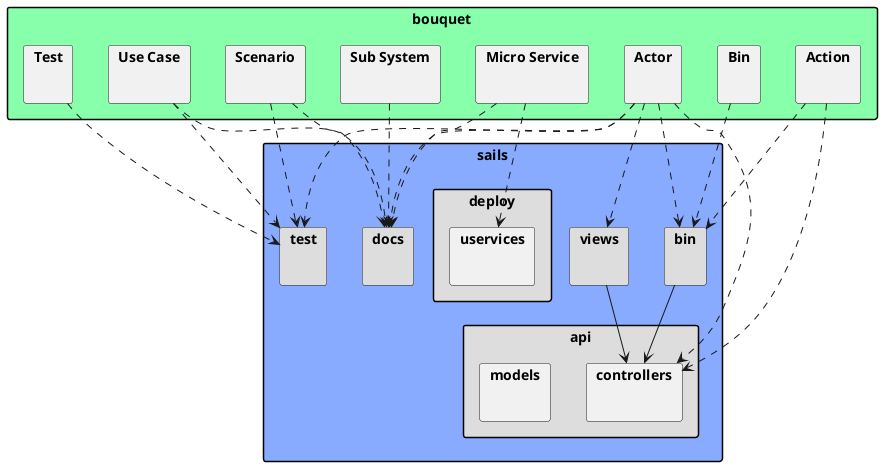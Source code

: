 @startuml

skinparam packageStyle rect

package bouquet #88ffaa {
    package "Action" { }
    package "Actor" { }
    package "Bin" { }
    package "Micro Service" { }
    package "Scenario" { }
    package "Sub System" { }
    package "Test" { }
    package "Use Case" { }
}

package sails #88aaff {
    package "api" #dddddd {
        package "controllers" { }
        package "models" { }
    }
    package "bin" #dddddd { }
    package "docs" #dddddd { }
    package "deploy" #dddddd {
        package "uservices" { }
    }
    package "test" #dddddd { }
    package "views" #dddddd { }
}

Action ..> controllers
Action ..> bin
Actor ..> controllers
Actor ..> test
Actor ..> docs
Actor ..> bin
Actor ..> views
Bin ..> bin
"Micro Service" ..> uservices
"Micro Service" ..> docs
Scenario ..> docs
Scenario ..> test
"Sub System" ..> docs
Test ..> test
"Use Case" ..> docs
"Use Case" ..> test
bin --> controllers
views --> controllers

@enduml

